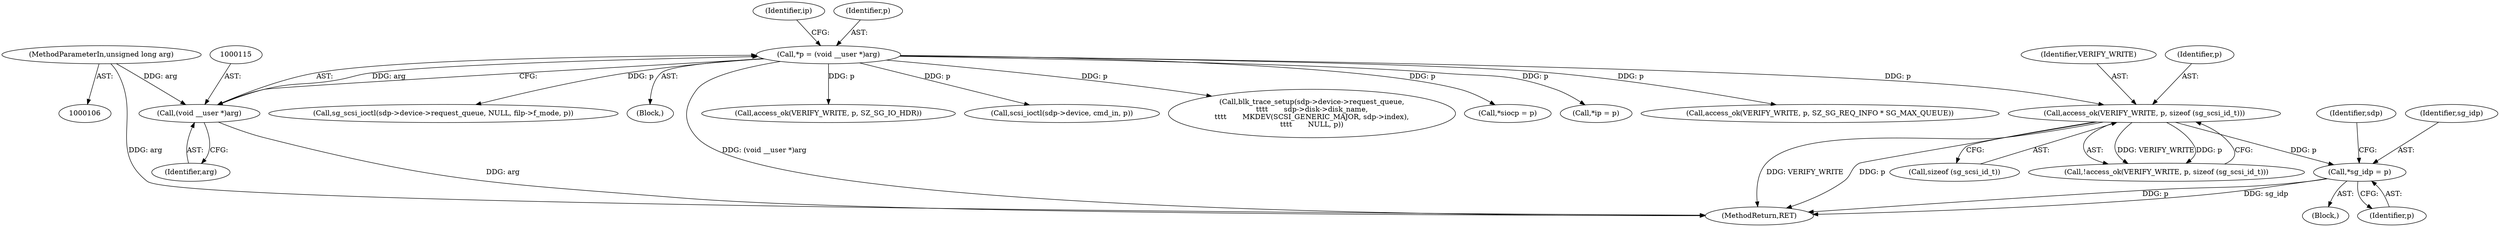 digraph "0_linux_3e0097499839e0fe3af380410eababe5a47c4cf9_0@pointer" {
"1000371" [label="(Call,*sg_idp = p)"];
"1000360" [label="(Call,access_ok(VERIFY_WRITE, p, sizeof (sg_scsi_id_t)))"];
"1000112" [label="(Call,*p = (void __user *)arg)"];
"1000114" [label="(Call,(void __user *)arg)"];
"1000109" [label="(MethodParameterIn,unsigned long arg)"];
"1000361" [label="(Identifier,VERIFY_WRITE)"];
"1000116" [label="(Identifier,arg)"];
"1000906" [label="(Call,*siocp = p)"];
"1000378" [label="(Identifier,sdp)"];
"1000359" [label="(Call,!access_ok(VERIFY_WRITE, p, sizeof (sg_scsi_id_t)))"];
"1000114" [label="(Call,(void __user *)arg)"];
"1000372" [label="(Identifier,sg_idp)"];
"1000118" [label="(Call,*ip = p)"];
"1000807" [label="(Call,access_ok(VERIFY_WRITE, p, SZ_SG_REQ_INFO * SG_MAX_QUEUE))"];
"1000929" [label="(Call,sg_scsi_ioctl(sdp->device->request_queue, NULL, filp->f_mode, p))"];
"1000119" [label="(Identifier,ip)"];
"1000110" [label="(Block,)"];
"1001060" [label="(MethodReturn,RET)"];
"1000369" [label="(Block,)"];
"1000363" [label="(Call,sizeof (sg_scsi_id_t))"];
"1000189" [label="(Call,access_ok(VERIFY_WRITE, p, SZ_SG_IO_HDR))"];
"1000112" [label="(Call,*p = (void __user *)arg)"];
"1000373" [label="(Identifier,p)"];
"1000371" [label="(Call,*sg_idp = p)"];
"1000362" [label="(Identifier,p)"];
"1000113" [label="(Identifier,p)"];
"1000109" [label="(MethodParameterIn,unsigned long arg)"];
"1000360" [label="(Call,access_ok(VERIFY_WRITE, p, sizeof (sg_scsi_id_t)))"];
"1001054" [label="(Call,scsi_ioctl(sdp->device, cmd_in, p))"];
"1000971" [label="(Call,blk_trace_setup(sdp->device->request_queue,\n\t\t\t\t       sdp->disk->disk_name,\n\t\t\t\t       MKDEV(SCSI_GENERIC_MAJOR, sdp->index),\n\t\t\t\t       NULL, p))"];
"1000371" -> "1000369"  [label="AST: "];
"1000371" -> "1000373"  [label="CFG: "];
"1000372" -> "1000371"  [label="AST: "];
"1000373" -> "1000371"  [label="AST: "];
"1000378" -> "1000371"  [label="CFG: "];
"1000371" -> "1001060"  [label="DDG: p"];
"1000371" -> "1001060"  [label="DDG: sg_idp"];
"1000360" -> "1000371"  [label="DDG: p"];
"1000360" -> "1000359"  [label="AST: "];
"1000360" -> "1000363"  [label="CFG: "];
"1000361" -> "1000360"  [label="AST: "];
"1000362" -> "1000360"  [label="AST: "];
"1000363" -> "1000360"  [label="AST: "];
"1000359" -> "1000360"  [label="CFG: "];
"1000360" -> "1001060"  [label="DDG: VERIFY_WRITE"];
"1000360" -> "1001060"  [label="DDG: p"];
"1000360" -> "1000359"  [label="DDG: VERIFY_WRITE"];
"1000360" -> "1000359"  [label="DDG: p"];
"1000112" -> "1000360"  [label="DDG: p"];
"1000112" -> "1000110"  [label="AST: "];
"1000112" -> "1000114"  [label="CFG: "];
"1000113" -> "1000112"  [label="AST: "];
"1000114" -> "1000112"  [label="AST: "];
"1000119" -> "1000112"  [label="CFG: "];
"1000112" -> "1001060"  [label="DDG: (void __user *)arg"];
"1000114" -> "1000112"  [label="DDG: arg"];
"1000112" -> "1000118"  [label="DDG: p"];
"1000112" -> "1000189"  [label="DDG: p"];
"1000112" -> "1000807"  [label="DDG: p"];
"1000112" -> "1000906"  [label="DDG: p"];
"1000112" -> "1000929"  [label="DDG: p"];
"1000112" -> "1000971"  [label="DDG: p"];
"1000112" -> "1001054"  [label="DDG: p"];
"1000114" -> "1000116"  [label="CFG: "];
"1000115" -> "1000114"  [label="AST: "];
"1000116" -> "1000114"  [label="AST: "];
"1000114" -> "1001060"  [label="DDG: arg"];
"1000109" -> "1000114"  [label="DDG: arg"];
"1000109" -> "1000106"  [label="AST: "];
"1000109" -> "1001060"  [label="DDG: arg"];
}
